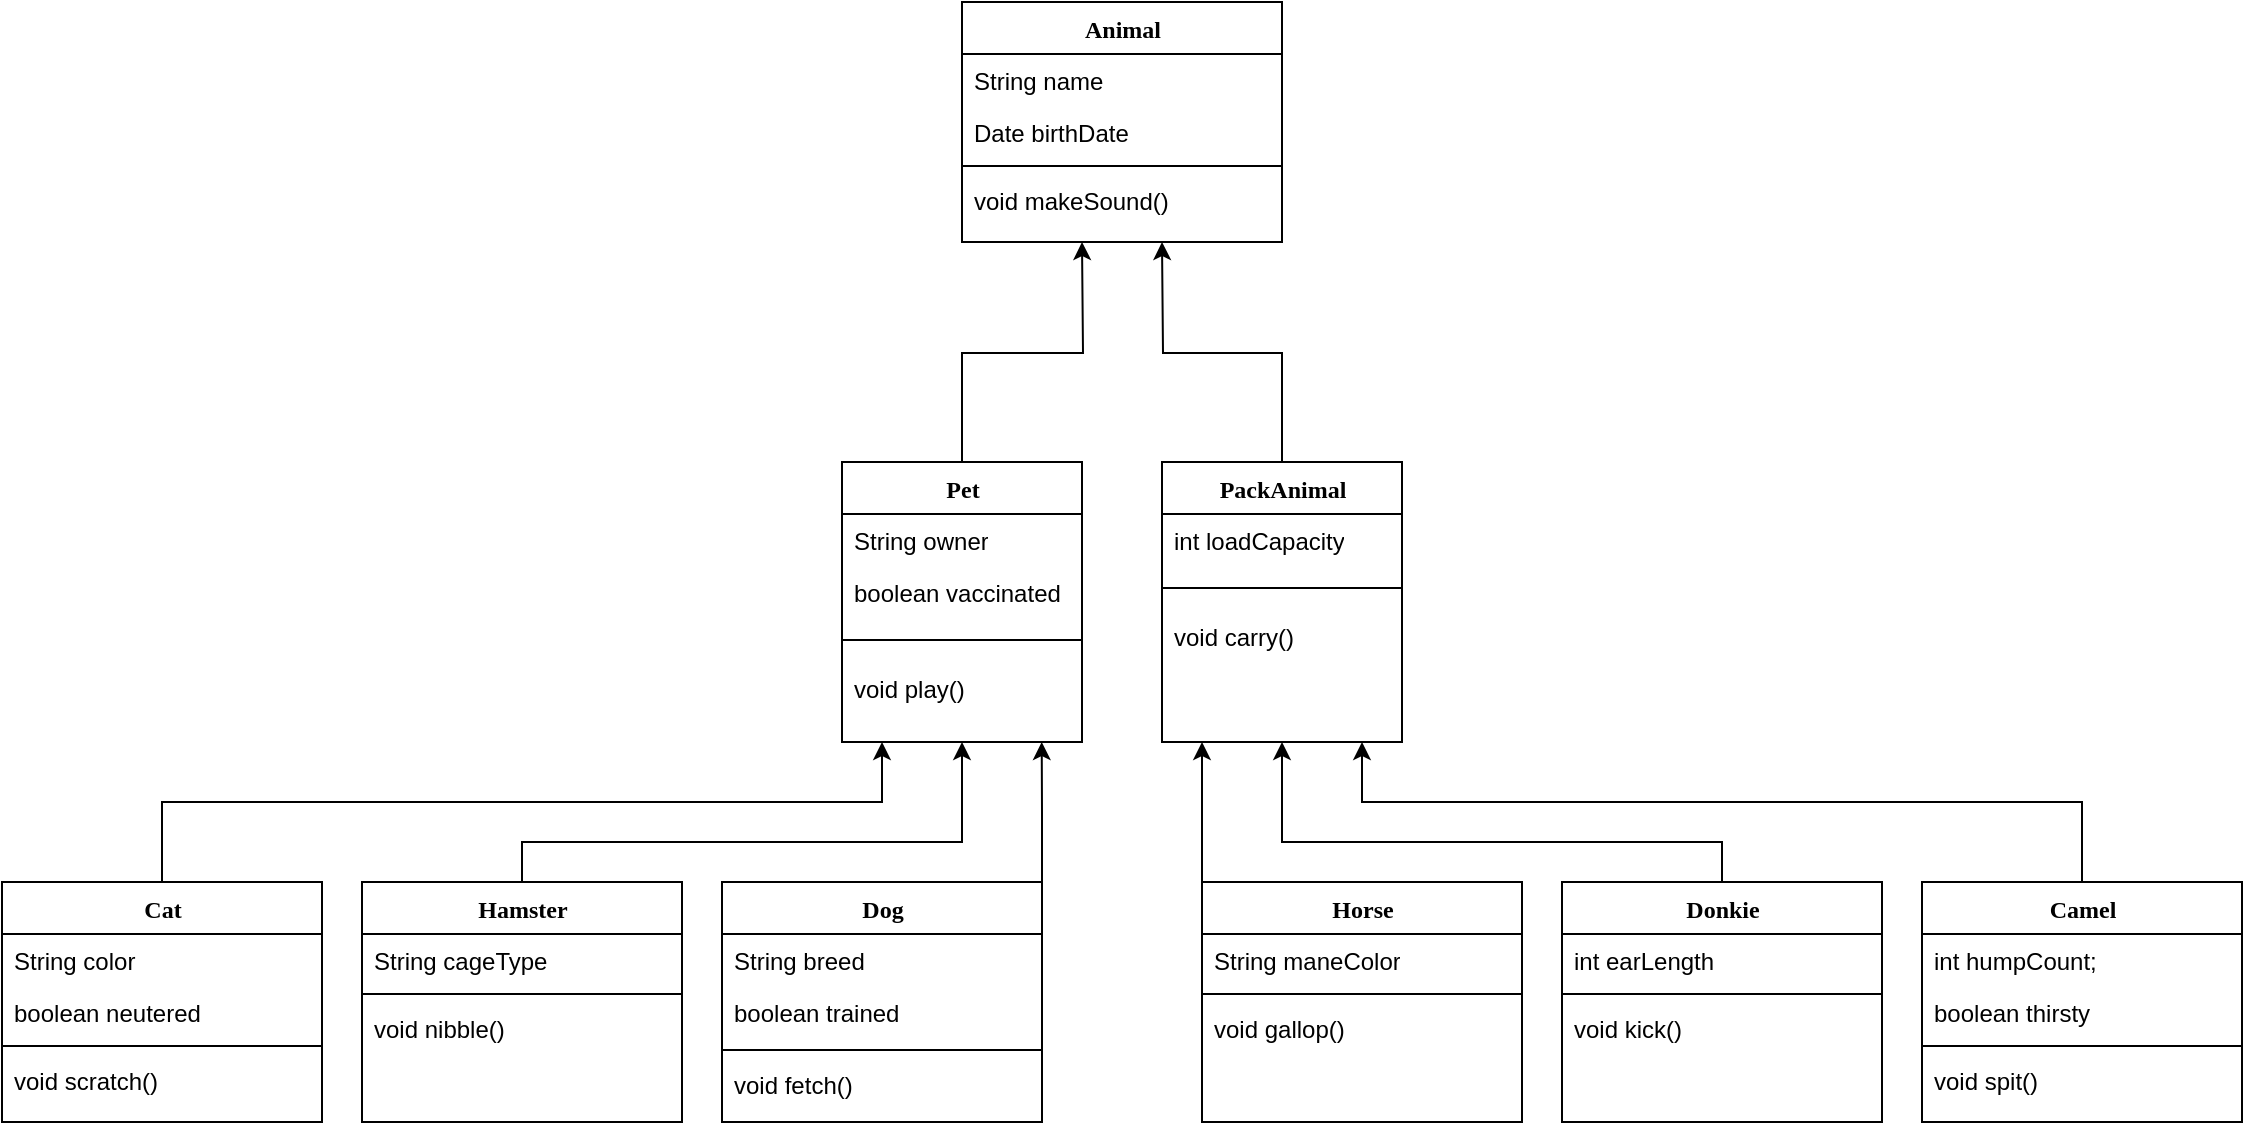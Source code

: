 <mxfile version="23.1.5" type="device">
  <diagram name="Page-1" id="9f46799a-70d6-7492-0946-bef42562c5a5">
    <mxGraphModel dx="2350" dy="1881" grid="0" gridSize="10" guides="1" tooltips="1" connect="1" arrows="1" fold="1" page="0" pageScale="1" pageWidth="1100" pageHeight="850" background="none" math="0" shadow="0">
      <root>
        <mxCell id="0" />
        <mxCell id="1" parent="0" />
        <mxCell id="78961159f06e98e8-17" value="Animal" style="swimlane;html=1;fontStyle=1;align=center;verticalAlign=top;childLayout=stackLayout;horizontal=1;startSize=26;horizontalStack=0;resizeParent=1;resizeLast=0;collapsible=1;marginBottom=0;swimlaneFillColor=#ffffff;rounded=0;shadow=0;comic=0;labelBackgroundColor=none;strokeWidth=1;fillColor=none;fontFamily=Verdana;fontSize=12" parent="1" vertex="1">
          <mxGeometry x="-607" y="-841" width="160" height="120" as="geometry" />
        </mxCell>
        <mxCell id="78961159f06e98e8-21" value="String name" style="text;html=1;strokeColor=none;fillColor=none;align=left;verticalAlign=top;spacingLeft=4;spacingRight=4;whiteSpace=wrap;overflow=hidden;rotatable=0;points=[[0,0.5],[1,0.5]];portConstraint=eastwest;" parent="78961159f06e98e8-17" vertex="1">
          <mxGeometry y="26" width="160" height="26" as="geometry" />
        </mxCell>
        <mxCell id="78961159f06e98e8-23" value="Date birthDate" style="text;html=1;strokeColor=none;fillColor=none;align=left;verticalAlign=top;spacingLeft=4;spacingRight=4;whiteSpace=wrap;overflow=hidden;rotatable=0;points=[[0,0.5],[1,0.5]];portConstraint=eastwest;" parent="78961159f06e98e8-17" vertex="1">
          <mxGeometry y="52" width="160" height="26" as="geometry" />
        </mxCell>
        <mxCell id="78961159f06e98e8-19" value="" style="line;html=1;strokeWidth=1;fillColor=none;align=left;verticalAlign=middle;spacingTop=-1;spacingLeft=3;spacingRight=3;rotatable=0;labelPosition=right;points=[];portConstraint=eastwest;" parent="78961159f06e98e8-17" vertex="1">
          <mxGeometry y="78" width="160" height="8" as="geometry" />
        </mxCell>
        <mxCell id="iiXRrAs22DDi-tcqFKAz-3" value="void makeSound()" style="text;html=1;strokeColor=none;fillColor=none;align=left;verticalAlign=top;spacingLeft=4;spacingRight=4;whiteSpace=wrap;overflow=hidden;rotatable=0;points=[[0,0.5],[1,0.5]];portConstraint=eastwest;" parent="78961159f06e98e8-17" vertex="1">
          <mxGeometry y="86" width="160" height="26" as="geometry" />
        </mxCell>
        <mxCell id="iiXRrAs22DDi-tcqFKAz-9" style="edgeStyle=orthogonalEdgeStyle;rounded=0;orthogonalLoop=1;jettySize=auto;html=1;" parent="1" source="78961159f06e98e8-30" edge="1">
          <mxGeometry relative="1" as="geometry">
            <mxPoint x="-547" y="-721" as="targetPoint" />
          </mxGeometry>
        </mxCell>
        <mxCell id="78961159f06e98e8-30" value="Pet" style="swimlane;html=1;fontStyle=1;align=center;verticalAlign=top;childLayout=stackLayout;horizontal=1;startSize=26;horizontalStack=0;resizeParent=1;resizeLast=0;collapsible=1;marginBottom=0;swimlaneFillColor=#ffffff;rounded=0;shadow=0;comic=0;labelBackgroundColor=none;strokeWidth=1;fillColor=none;fontFamily=Verdana;fontSize=12" parent="1" vertex="1">
          <mxGeometry x="-667" y="-611" width="120" height="140" as="geometry" />
        </mxCell>
        <mxCell id="78961159f06e98e8-39" value="String owner" style="text;html=1;strokeColor=none;fillColor=none;align=left;verticalAlign=top;spacingLeft=4;spacingRight=4;whiteSpace=wrap;overflow=hidden;rotatable=0;points=[[0,0.5],[1,0.5]];portConstraint=eastwest;" parent="78961159f06e98e8-30" vertex="1">
          <mxGeometry y="26" width="120" height="26" as="geometry" />
        </mxCell>
        <mxCell id="78961159f06e98e8-40" value="boolean vaccinated" style="text;html=1;strokeColor=none;fillColor=none;align=left;verticalAlign=top;spacingLeft=4;spacingRight=4;whiteSpace=wrap;overflow=hidden;rotatable=0;points=[[0,0.5],[1,0.5]];portConstraint=eastwest;" parent="78961159f06e98e8-30" vertex="1">
          <mxGeometry y="52" width="120" height="26" as="geometry" />
        </mxCell>
        <mxCell id="78961159f06e98e8-38" value="" style="line;html=1;strokeWidth=1;fillColor=none;align=left;verticalAlign=middle;spacingTop=-1;spacingLeft=3;spacingRight=3;rotatable=0;labelPosition=right;points=[];portConstraint=eastwest;" parent="78961159f06e98e8-30" vertex="1">
          <mxGeometry y="78" width="120" height="22" as="geometry" />
        </mxCell>
        <mxCell id="78961159f06e98e8-42" value="void play()" style="text;html=1;strokeColor=none;fillColor=none;align=left;verticalAlign=top;spacingLeft=4;spacingRight=4;whiteSpace=wrap;overflow=hidden;rotatable=0;points=[[0,0.5],[1,0.5]];portConstraint=eastwest;" parent="78961159f06e98e8-30" vertex="1">
          <mxGeometry y="100" width="120" height="26" as="geometry" />
        </mxCell>
        <mxCell id="iiXRrAs22DDi-tcqFKAz-8" style="edgeStyle=orthogonalEdgeStyle;rounded=0;orthogonalLoop=1;jettySize=auto;html=1;exitX=0.5;exitY=0;exitDx=0;exitDy=0;" parent="1" source="78961159f06e98e8-69" edge="1">
          <mxGeometry relative="1" as="geometry">
            <mxPoint x="-507" y="-721" as="targetPoint" />
          </mxGeometry>
        </mxCell>
        <mxCell id="78961159f06e98e8-69" value="PackAnimal" style="swimlane;html=1;fontStyle=1;align=center;verticalAlign=top;childLayout=stackLayout;horizontal=1;startSize=26;horizontalStack=0;resizeParent=1;resizeLast=0;collapsible=1;marginBottom=0;swimlaneFillColor=#ffffff;rounded=0;shadow=0;comic=0;labelBackgroundColor=none;strokeWidth=1;fillColor=none;fontFamily=Verdana;fontSize=12" parent="1" vertex="1">
          <mxGeometry x="-507" y="-611" width="120" height="140" as="geometry" />
        </mxCell>
        <mxCell id="78961159f06e98e8-78" value="int loadCapacity" style="text;html=1;strokeColor=none;fillColor=none;align=left;verticalAlign=top;spacingLeft=4;spacingRight=4;whiteSpace=wrap;overflow=hidden;rotatable=0;points=[[0,0.5],[1,0.5]];portConstraint=eastwest;" parent="78961159f06e98e8-69" vertex="1">
          <mxGeometry y="26" width="120" height="26" as="geometry" />
        </mxCell>
        <mxCell id="78961159f06e98e8-77" value="" style="line;html=1;strokeWidth=1;fillColor=none;align=left;verticalAlign=middle;spacingTop=-1;spacingLeft=3;spacingRight=3;rotatable=0;labelPosition=right;points=[];portConstraint=eastwest;" parent="78961159f06e98e8-69" vertex="1">
          <mxGeometry y="52" width="120" height="22" as="geometry" />
        </mxCell>
        <mxCell id="78961159f06e98e8-80" value="void carry()" style="text;html=1;strokeColor=none;fillColor=none;align=left;verticalAlign=top;spacingLeft=4;spacingRight=4;whiteSpace=wrap;overflow=hidden;rotatable=0;points=[[0,0.5],[1,0.5]];portConstraint=eastwest;" parent="78961159f06e98e8-69" vertex="1">
          <mxGeometry y="74" width="120" height="26" as="geometry" />
        </mxCell>
        <mxCell id="iiXRrAs22DDi-tcqFKAz-10" style="edgeStyle=orthogonalEdgeStyle;rounded=0;orthogonalLoop=1;jettySize=auto;html=1;exitX=1;exitY=0;exitDx=0;exitDy=0;" parent="1" source="78961159f06e98e8-82" edge="1">
          <mxGeometry relative="1" as="geometry">
            <mxPoint x="-567.143" y="-471" as="targetPoint" />
          </mxGeometry>
        </mxCell>
        <mxCell id="78961159f06e98e8-82" value="Dog" style="swimlane;html=1;fontStyle=1;align=center;verticalAlign=top;childLayout=stackLayout;horizontal=1;startSize=26;horizontalStack=0;resizeParent=1;resizeLast=0;collapsible=1;marginBottom=0;swimlaneFillColor=#ffffff;rounded=0;shadow=0;comic=0;labelBackgroundColor=none;strokeWidth=1;fillColor=none;fontFamily=Verdana;fontSize=12" parent="1" vertex="1">
          <mxGeometry x="-727" y="-401" width="160" height="120" as="geometry" />
        </mxCell>
        <mxCell id="mveq-2iqLVpM0JJS5f7D-69" value="String breed" style="text;html=1;strokeColor=none;fillColor=none;align=left;verticalAlign=top;spacingLeft=4;spacingRight=4;whiteSpace=wrap;overflow=hidden;rotatable=0;points=[[0,0.5],[1,0.5]];portConstraint=eastwest;" parent="78961159f06e98e8-82" vertex="1">
          <mxGeometry y="26" width="160" height="26" as="geometry" />
        </mxCell>
        <mxCell id="mveq-2iqLVpM0JJS5f7D-71" value="boolean trained" style="text;html=1;strokeColor=none;fillColor=none;align=left;verticalAlign=top;spacingLeft=4;spacingRight=4;whiteSpace=wrap;overflow=hidden;rotatable=0;points=[[0,0.5],[1,0.5]];portConstraint=eastwest;" parent="78961159f06e98e8-82" vertex="1">
          <mxGeometry y="52" width="160" height="28" as="geometry" />
        </mxCell>
        <mxCell id="78961159f06e98e8-90" value="" style="line;html=1;strokeWidth=1;fillColor=none;align=left;verticalAlign=middle;spacingTop=-1;spacingLeft=3;spacingRight=3;rotatable=0;labelPosition=right;points=[];portConstraint=eastwest;" parent="78961159f06e98e8-82" vertex="1">
          <mxGeometry y="80" width="160" height="8" as="geometry" />
        </mxCell>
        <mxCell id="78961159f06e98e8-91" value="void fetch()" style="text;html=1;strokeColor=none;fillColor=none;align=left;verticalAlign=top;spacingLeft=4;spacingRight=4;whiteSpace=wrap;overflow=hidden;rotatable=0;points=[[0,0.5],[1,0.5]];portConstraint=eastwest;" parent="78961159f06e98e8-82" vertex="1">
          <mxGeometry y="88" width="160" height="26" as="geometry" />
        </mxCell>
        <mxCell id="iiXRrAs22DDi-tcqFKAz-11" style="edgeStyle=orthogonalEdgeStyle;rounded=0;orthogonalLoop=1;jettySize=auto;html=1;entryX=0.5;entryY=1;entryDx=0;entryDy=0;" parent="1" source="78961159f06e98e8-95" target="78961159f06e98e8-30" edge="1">
          <mxGeometry relative="1" as="geometry">
            <Array as="points">
              <mxPoint x="-827" y="-421" />
              <mxPoint x="-607" y="-421" />
            </Array>
          </mxGeometry>
        </mxCell>
        <mxCell id="78961159f06e98e8-95" value="Hamster" style="swimlane;html=1;fontStyle=1;align=center;verticalAlign=top;childLayout=stackLayout;horizontal=1;startSize=26;horizontalStack=0;resizeParent=1;resizeLast=0;collapsible=1;marginBottom=0;swimlaneFillColor=#ffffff;rounded=0;shadow=0;comic=0;labelBackgroundColor=none;strokeWidth=1;fillColor=none;fontFamily=Verdana;fontSize=12" parent="1" vertex="1">
          <mxGeometry x="-907" y="-401" width="160" height="120" as="geometry" />
        </mxCell>
        <mxCell id="mveq-2iqLVpM0JJS5f7D-73" value="String cageType" style="text;html=1;strokeColor=none;fillColor=none;align=left;verticalAlign=top;spacingLeft=4;spacingRight=4;whiteSpace=wrap;overflow=hidden;rotatable=0;points=[[0,0.5],[1,0.5]];portConstraint=eastwest;" parent="78961159f06e98e8-95" vertex="1">
          <mxGeometry y="26" width="160" height="26" as="geometry" />
        </mxCell>
        <mxCell id="78961159f06e98e8-103" value="" style="line;html=1;strokeWidth=1;fillColor=none;align=left;verticalAlign=middle;spacingTop=-1;spacingLeft=3;spacingRight=3;rotatable=0;labelPosition=right;points=[];portConstraint=eastwest;" parent="78961159f06e98e8-95" vertex="1">
          <mxGeometry y="52" width="160" height="8" as="geometry" />
        </mxCell>
        <mxCell id="78961159f06e98e8-104" value="void nibble()" style="text;html=1;strokeColor=none;fillColor=none;align=left;verticalAlign=top;spacingLeft=4;spacingRight=4;whiteSpace=wrap;overflow=hidden;rotatable=0;points=[[0,0.5],[1,0.5]];portConstraint=eastwest;" parent="78961159f06e98e8-95" vertex="1">
          <mxGeometry y="60" width="160" height="26" as="geometry" />
        </mxCell>
        <mxCell id="iiXRrAs22DDi-tcqFKAz-12" style="edgeStyle=orthogonalEdgeStyle;rounded=0;orthogonalLoop=1;jettySize=auto;html=1;exitX=0.5;exitY=0;exitDx=0;exitDy=0;" parent="1" source="78961159f06e98e8-108" edge="1">
          <mxGeometry relative="1" as="geometry">
            <mxPoint x="-647" y="-471" as="targetPoint" />
            <Array as="points">
              <mxPoint x="-1007" y="-441" />
              <mxPoint x="-647" y="-441" />
            </Array>
          </mxGeometry>
        </mxCell>
        <mxCell id="78961159f06e98e8-108" value="Cat" style="swimlane;html=1;fontStyle=1;align=center;verticalAlign=top;childLayout=stackLayout;horizontal=1;startSize=26;horizontalStack=0;resizeParent=1;resizeLast=0;collapsible=1;marginBottom=0;swimlaneFillColor=#ffffff;rounded=0;shadow=0;comic=0;labelBackgroundColor=none;strokeWidth=1;fillColor=none;fontFamily=Verdana;fontSize=12" parent="1" vertex="1">
          <mxGeometry x="-1087" y="-401" width="160" height="120" as="geometry" />
        </mxCell>
        <mxCell id="mveq-2iqLVpM0JJS5f7D-75" value="String color" style="text;html=1;strokeColor=none;fillColor=none;align=left;verticalAlign=top;spacingLeft=4;spacingRight=4;whiteSpace=wrap;overflow=hidden;rotatable=0;points=[[0,0.5],[1,0.5]];portConstraint=eastwest;" parent="78961159f06e98e8-108" vertex="1">
          <mxGeometry y="26" width="160" height="26" as="geometry" />
        </mxCell>
        <mxCell id="mveq-2iqLVpM0JJS5f7D-76" value="boolean&amp;nbsp;neutered" style="text;html=1;strokeColor=none;fillColor=none;align=left;verticalAlign=top;spacingLeft=4;spacingRight=4;whiteSpace=wrap;overflow=hidden;rotatable=0;points=[[0,0.5],[1,0.5]];portConstraint=eastwest;" parent="78961159f06e98e8-108" vertex="1">
          <mxGeometry y="52" width="160" height="26" as="geometry" />
        </mxCell>
        <mxCell id="78961159f06e98e8-116" value="" style="line;html=1;strokeWidth=1;fillColor=none;align=left;verticalAlign=middle;spacingTop=-1;spacingLeft=3;spacingRight=3;rotatable=0;labelPosition=right;points=[];portConstraint=eastwest;" parent="78961159f06e98e8-108" vertex="1">
          <mxGeometry y="78" width="160" height="8" as="geometry" />
        </mxCell>
        <mxCell id="78961159f06e98e8-117" value="void scratch()" style="text;html=1;strokeColor=none;fillColor=none;align=left;verticalAlign=top;spacingLeft=4;spacingRight=4;whiteSpace=wrap;overflow=hidden;rotatable=0;points=[[0,0.5],[1,0.5]];portConstraint=eastwest;" parent="78961159f06e98e8-108" vertex="1">
          <mxGeometry y="86" width="160" height="26" as="geometry" />
        </mxCell>
        <mxCell id="iiXRrAs22DDi-tcqFKAz-7" style="edgeStyle=orthogonalEdgeStyle;rounded=0;orthogonalLoop=1;jettySize=auto;html=1;" parent="1" source="mveq-2iqLVpM0JJS5f7D-24" edge="1">
          <mxGeometry relative="1" as="geometry">
            <mxPoint x="-407" y="-471" as="targetPoint" />
            <Array as="points">
              <mxPoint x="-47" y="-441" />
              <mxPoint x="-407" y="-441" />
            </Array>
          </mxGeometry>
        </mxCell>
        <mxCell id="mveq-2iqLVpM0JJS5f7D-24" value="Camel" style="swimlane;html=1;fontStyle=1;align=center;verticalAlign=top;childLayout=stackLayout;horizontal=1;startSize=26;horizontalStack=0;resizeParent=1;resizeLast=0;collapsible=1;marginBottom=0;swimlaneFillColor=#ffffff;rounded=0;shadow=0;comic=0;labelBackgroundColor=none;strokeWidth=1;fillColor=none;fontFamily=Verdana;fontSize=12" parent="1" vertex="1">
          <mxGeometry x="-127" y="-401" width="160" height="120" as="geometry" />
        </mxCell>
        <mxCell id="mveq-2iqLVpM0JJS5f7D-25" value="int humpCount;" style="text;html=1;strokeColor=none;fillColor=none;align=left;verticalAlign=top;spacingLeft=4;spacingRight=4;whiteSpace=wrap;overflow=hidden;rotatable=0;points=[[0,0.5],[1,0.5]];portConstraint=eastwest;" parent="mveq-2iqLVpM0JJS5f7D-24" vertex="1">
          <mxGeometry y="26" width="160" height="26" as="geometry" />
        </mxCell>
        <mxCell id="mveq-2iqLVpM0JJS5f7D-26" value="boolean thirsty" style="text;html=1;strokeColor=none;fillColor=none;align=left;verticalAlign=top;spacingLeft=4;spacingRight=4;whiteSpace=wrap;overflow=hidden;rotatable=0;points=[[0,0.5],[1,0.5]];portConstraint=eastwest;" parent="mveq-2iqLVpM0JJS5f7D-24" vertex="1">
          <mxGeometry y="52" width="160" height="26" as="geometry" />
        </mxCell>
        <mxCell id="mveq-2iqLVpM0JJS5f7D-33" value="" style="line;html=1;strokeWidth=1;fillColor=none;align=left;verticalAlign=middle;spacingTop=-1;spacingLeft=3;spacingRight=3;rotatable=0;labelPosition=right;points=[];portConstraint=eastwest;" parent="mveq-2iqLVpM0JJS5f7D-24" vertex="1">
          <mxGeometry y="78" width="160" height="8" as="geometry" />
        </mxCell>
        <mxCell id="mveq-2iqLVpM0JJS5f7D-34" value="void spit()" style="text;html=1;strokeColor=none;fillColor=none;align=left;verticalAlign=top;spacingLeft=4;spacingRight=4;whiteSpace=wrap;overflow=hidden;rotatable=0;points=[[0,0.5],[1,0.5]];portConstraint=eastwest;" parent="mveq-2iqLVpM0JJS5f7D-24" vertex="1">
          <mxGeometry y="86" width="160" height="26" as="geometry" />
        </mxCell>
        <mxCell id="iiXRrAs22DDi-tcqFKAz-6" style="edgeStyle=orthogonalEdgeStyle;rounded=0;orthogonalLoop=1;jettySize=auto;html=1;exitX=0.5;exitY=0;exitDx=0;exitDy=0;entryX=0.5;entryY=1;entryDx=0;entryDy=0;" parent="1" source="mveq-2iqLVpM0JJS5f7D-38" target="78961159f06e98e8-69" edge="1">
          <mxGeometry relative="1" as="geometry">
            <Array as="points">
              <mxPoint x="-227" y="-421" />
              <mxPoint x="-447" y="-421" />
            </Array>
          </mxGeometry>
        </mxCell>
        <mxCell id="mveq-2iqLVpM0JJS5f7D-38" value="Donkie" style="swimlane;html=1;fontStyle=1;align=center;verticalAlign=top;childLayout=stackLayout;horizontal=1;startSize=26;horizontalStack=0;resizeParent=1;resizeLast=0;collapsible=1;marginBottom=0;swimlaneFillColor=#ffffff;rounded=0;shadow=0;comic=0;labelBackgroundColor=none;strokeWidth=1;fillColor=none;fontFamily=Verdana;fontSize=12" parent="1" vertex="1">
          <mxGeometry x="-307" y="-401" width="160" height="120" as="geometry" />
        </mxCell>
        <mxCell id="mveq-2iqLVpM0JJS5f7D-39" value="int earLength" style="text;html=1;strokeColor=none;fillColor=none;align=left;verticalAlign=top;spacingLeft=4;spacingRight=4;whiteSpace=wrap;overflow=hidden;rotatable=0;points=[[0,0.5],[1,0.5]];portConstraint=eastwest;" parent="mveq-2iqLVpM0JJS5f7D-38" vertex="1">
          <mxGeometry y="26" width="160" height="26" as="geometry" />
        </mxCell>
        <mxCell id="mveq-2iqLVpM0JJS5f7D-47" value="" style="line;html=1;strokeWidth=1;fillColor=none;align=left;verticalAlign=middle;spacingTop=-1;spacingLeft=3;spacingRight=3;rotatable=0;labelPosition=right;points=[];portConstraint=eastwest;" parent="mveq-2iqLVpM0JJS5f7D-38" vertex="1">
          <mxGeometry y="52" width="160" height="8" as="geometry" />
        </mxCell>
        <mxCell id="mveq-2iqLVpM0JJS5f7D-49" value="void kick()" style="text;html=1;strokeColor=none;fillColor=none;align=left;verticalAlign=top;spacingLeft=4;spacingRight=4;whiteSpace=wrap;overflow=hidden;rotatable=0;points=[[0,0.5],[1,0.5]];portConstraint=eastwest;" parent="mveq-2iqLVpM0JJS5f7D-38" vertex="1">
          <mxGeometry y="60" width="160" height="26" as="geometry" />
        </mxCell>
        <mxCell id="iiXRrAs22DDi-tcqFKAz-5" style="edgeStyle=orthogonalEdgeStyle;rounded=0;orthogonalLoop=1;jettySize=auto;html=1;exitX=0;exitY=0;exitDx=0;exitDy=0;" parent="1" source="mveq-2iqLVpM0JJS5f7D-52" edge="1">
          <mxGeometry relative="1" as="geometry">
            <mxPoint x="-487" y="-471" as="targetPoint" />
            <Array as="points">
              <mxPoint x="-487" y="-421" />
              <mxPoint x="-487" y="-421" />
            </Array>
          </mxGeometry>
        </mxCell>
        <mxCell id="mveq-2iqLVpM0JJS5f7D-52" value="Horse&lt;div&gt;&lt;br/&gt;&lt;/div&gt;" style="swimlane;html=1;fontStyle=1;align=center;verticalAlign=top;childLayout=stackLayout;horizontal=1;startSize=26;horizontalStack=0;resizeParent=1;resizeLast=0;collapsible=1;marginBottom=0;swimlaneFillColor=#ffffff;rounded=0;shadow=0;comic=0;labelBackgroundColor=none;strokeWidth=1;fillColor=none;fontFamily=Verdana;fontSize=12" parent="1" vertex="1">
          <mxGeometry x="-487" y="-401" width="160" height="120" as="geometry" />
        </mxCell>
        <mxCell id="mveq-2iqLVpM0JJS5f7D-53" value="String maneColor" style="text;html=1;strokeColor=none;fillColor=none;align=left;verticalAlign=top;spacingLeft=4;spacingRight=4;whiteSpace=wrap;overflow=hidden;rotatable=0;points=[[0,0.5],[1,0.5]];portConstraint=eastwest;" parent="mveq-2iqLVpM0JJS5f7D-52" vertex="1">
          <mxGeometry y="26" width="160" height="26" as="geometry" />
        </mxCell>
        <mxCell id="mveq-2iqLVpM0JJS5f7D-61" value="" style="line;html=1;strokeWidth=1;fillColor=none;align=left;verticalAlign=middle;spacingTop=-1;spacingLeft=3;spacingRight=3;rotatable=0;labelPosition=right;points=[];portConstraint=eastwest;" parent="mveq-2iqLVpM0JJS5f7D-52" vertex="1">
          <mxGeometry y="52" width="160" height="8" as="geometry" />
        </mxCell>
        <mxCell id="mveq-2iqLVpM0JJS5f7D-62" value="void gallop()" style="text;html=1;strokeColor=none;fillColor=none;align=left;verticalAlign=top;spacingLeft=4;spacingRight=4;whiteSpace=wrap;overflow=hidden;rotatable=0;points=[[0,0.5],[1,0.5]];portConstraint=eastwest;" parent="mveq-2iqLVpM0JJS5f7D-52" vertex="1">
          <mxGeometry y="60" width="160" height="26" as="geometry" />
        </mxCell>
      </root>
    </mxGraphModel>
  </diagram>
</mxfile>
